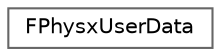 digraph "Graphical Class Hierarchy"
{
 // INTERACTIVE_SVG=YES
 // LATEX_PDF_SIZE
  bgcolor="transparent";
  edge [fontname=Helvetica,fontsize=10,labelfontname=Helvetica,labelfontsize=10];
  node [fontname=Helvetica,fontsize=10,shape=box,height=0.2,width=0.4];
  rankdir="LR";
  Node0 [id="Node000000",label="FPhysxUserData",height=0.2,width=0.4,color="grey40", fillcolor="white", style="filled",URL="$de/d3d/structFPhysxUserData.html",tooltip="PhysX user data."];
}
